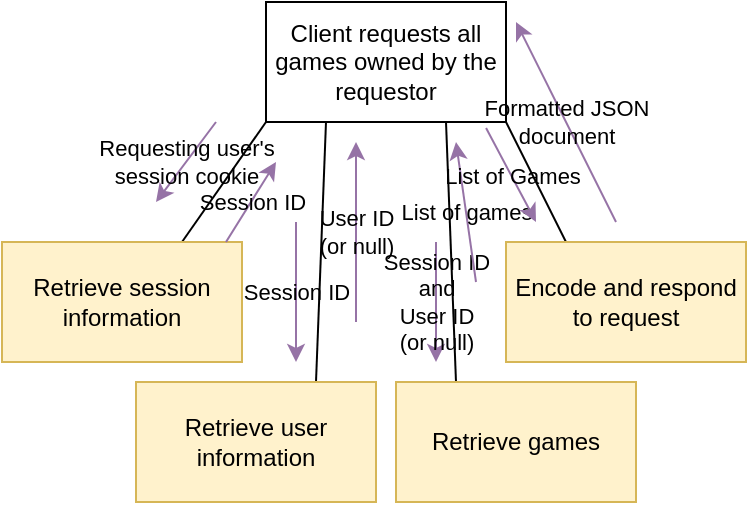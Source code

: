 <mxfile version="20.5.3" type="github">
  <diagram id="sADmDsKKLAJHKcJqgArQ" name="Page-1">
    <mxGraphModel dx="1375" dy="762" grid="1" gridSize="10" guides="1" tooltips="1" connect="1" arrows="1" fold="1" page="1" pageScale="1" pageWidth="1169" pageHeight="827" math="0" shadow="0">
      <root>
        <mxCell id="0" />
        <mxCell id="1" parent="0" />
        <mxCell id="_1aVd8an_PtlZR7n072Y-1" value="Client requests all games owned by the requestor" style="rounded=0;whiteSpace=wrap;html=1;" vertex="1" parent="1">
          <mxGeometry x="525" y="80" width="120" height="60" as="geometry" />
        </mxCell>
        <mxCell id="_1aVd8an_PtlZR7n072Y-2" value="" style="endArrow=none;html=1;rounded=0;entryX=0;entryY=1;entryDx=0;entryDy=0;exitX=0.75;exitY=0;exitDx=0;exitDy=0;" edge="1" parent="1" source="_1aVd8an_PtlZR7n072Y-6" target="_1aVd8an_PtlZR7n072Y-1">
          <mxGeometry width="50" height="50" relative="1" as="geometry">
            <mxPoint x="480" y="200" as="sourcePoint" />
            <mxPoint x="610" y="370" as="targetPoint" />
          </mxGeometry>
        </mxCell>
        <mxCell id="_1aVd8an_PtlZR7n072Y-3" value="" style="endArrow=none;html=1;rounded=0;entryX=0.25;entryY=1;entryDx=0;entryDy=0;exitX=0.75;exitY=0;exitDx=0;exitDy=0;" edge="1" parent="1" source="_1aVd8an_PtlZR7n072Y-7" target="_1aVd8an_PtlZR7n072Y-1">
          <mxGeometry width="50" height="50" relative="1" as="geometry">
            <mxPoint x="555" y="240" as="sourcePoint" />
            <mxPoint x="610" y="370" as="targetPoint" />
          </mxGeometry>
        </mxCell>
        <mxCell id="_1aVd8an_PtlZR7n072Y-4" value="" style="endArrow=none;html=1;rounded=0;entryX=0.75;entryY=1;entryDx=0;entryDy=0;exitX=0.25;exitY=0;exitDx=0;exitDy=0;" edge="1" parent="1" source="_1aVd8an_PtlZR7n072Y-8" target="_1aVd8an_PtlZR7n072Y-1">
          <mxGeometry width="50" height="50" relative="1" as="geometry">
            <mxPoint x="615" y="240" as="sourcePoint" />
            <mxPoint x="610" y="370" as="targetPoint" />
          </mxGeometry>
        </mxCell>
        <mxCell id="_1aVd8an_PtlZR7n072Y-5" value="" style="endArrow=none;html=1;rounded=0;entryX=1;entryY=1;entryDx=0;entryDy=0;exitX=0.25;exitY=0;exitDx=0;exitDy=0;" edge="1" parent="1" source="_1aVd8an_PtlZR7n072Y-9" target="_1aVd8an_PtlZR7n072Y-1">
          <mxGeometry width="50" height="50" relative="1" as="geometry">
            <mxPoint x="680" y="200" as="sourcePoint" />
            <mxPoint x="680" y="220" as="targetPoint" />
          </mxGeometry>
        </mxCell>
        <mxCell id="_1aVd8an_PtlZR7n072Y-6" value="Retrieve session information" style="rounded=0;whiteSpace=wrap;html=1;fillColor=#fff2cc;strokeColor=#d6b656;" vertex="1" parent="1">
          <mxGeometry x="393" y="200" width="120" height="60" as="geometry" />
        </mxCell>
        <mxCell id="_1aVd8an_PtlZR7n072Y-7" value="Retrieve user information" style="rounded=0;whiteSpace=wrap;html=1;fillColor=#fff2cc;strokeColor=#d6b656;" vertex="1" parent="1">
          <mxGeometry x="460" y="270" width="120" height="60" as="geometry" />
        </mxCell>
        <mxCell id="_1aVd8an_PtlZR7n072Y-8" value="Retrieve games" style="rounded=0;whiteSpace=wrap;html=1;fillColor=#fff2cc;strokeColor=#d6b656;" vertex="1" parent="1">
          <mxGeometry x="590" y="270" width="120" height="60" as="geometry" />
        </mxCell>
        <mxCell id="_1aVd8an_PtlZR7n072Y-9" value="Encode and respond to request" style="rounded=0;whiteSpace=wrap;html=1;fillColor=#fff2cc;strokeColor=#d6b656;" vertex="1" parent="1">
          <mxGeometry x="645" y="200" width="120" height="60" as="geometry" />
        </mxCell>
        <mxCell id="_1aVd8an_PtlZR7n072Y-11" value="" style="endArrow=classic;html=1;rounded=0;fillColor=#e1d5e7;strokeColor=#9673a6;" edge="1" parent="1">
          <mxGeometry relative="1" as="geometry">
            <mxPoint x="500" y="140" as="sourcePoint" />
            <mxPoint x="470" y="180" as="targetPoint" />
          </mxGeometry>
        </mxCell>
        <mxCell id="_1aVd8an_PtlZR7n072Y-12" value="Requesting user&#39;s&lt;br&gt;session cookie" style="edgeLabel;resizable=0;html=1;align=center;verticalAlign=middle;labelBackgroundColor=none;" connectable="0" vertex="1" parent="_1aVd8an_PtlZR7n072Y-11">
          <mxGeometry relative="1" as="geometry" />
        </mxCell>
        <mxCell id="_1aVd8an_PtlZR7n072Y-13" value="" style="endArrow=classic;html=1;rounded=0;fillColor=#e1d5e7;strokeColor=#9673a6;" edge="1" parent="1">
          <mxGeometry relative="1" as="geometry">
            <mxPoint x="505" y="200" as="sourcePoint" />
            <mxPoint x="530" y="160" as="targetPoint" />
          </mxGeometry>
        </mxCell>
        <mxCell id="_1aVd8an_PtlZR7n072Y-14" value="Session ID" style="edgeLabel;resizable=0;html=1;align=center;verticalAlign=middle;labelBackgroundColor=none;" connectable="0" vertex="1" parent="_1aVd8an_PtlZR7n072Y-13">
          <mxGeometry relative="1" as="geometry" />
        </mxCell>
        <mxCell id="_1aVd8an_PtlZR7n072Y-16" value="" style="endArrow=classic;html=1;rounded=0;fillColor=#e1d5e7;strokeColor=#9673a6;" edge="1" parent="1">
          <mxGeometry relative="1" as="geometry">
            <mxPoint x="540" y="190" as="sourcePoint" />
            <mxPoint x="540" y="260" as="targetPoint" />
          </mxGeometry>
        </mxCell>
        <mxCell id="_1aVd8an_PtlZR7n072Y-17" value="Session ID" style="edgeLabel;resizable=0;html=1;align=center;verticalAlign=middle;labelBackgroundColor=none;" connectable="0" vertex="1" parent="_1aVd8an_PtlZR7n072Y-16">
          <mxGeometry relative="1" as="geometry" />
        </mxCell>
        <mxCell id="_1aVd8an_PtlZR7n072Y-19" value="" style="endArrow=classic;html=1;rounded=0;fillColor=#e1d5e7;strokeColor=#9673a6;" edge="1" parent="1">
          <mxGeometry relative="1" as="geometry">
            <mxPoint x="570" y="240" as="sourcePoint" />
            <mxPoint x="570" y="150" as="targetPoint" />
          </mxGeometry>
        </mxCell>
        <mxCell id="_1aVd8an_PtlZR7n072Y-20" value="User ID&lt;br&gt;(or null)" style="edgeLabel;resizable=0;html=1;align=center;verticalAlign=middle;labelBackgroundColor=none;" connectable="0" vertex="1" parent="_1aVd8an_PtlZR7n072Y-19">
          <mxGeometry relative="1" as="geometry" />
        </mxCell>
        <mxCell id="_1aVd8an_PtlZR7n072Y-21" value="" style="endArrow=classic;html=1;rounded=0;fillColor=#e1d5e7;strokeColor=#9673a6;" edge="1" parent="1">
          <mxGeometry relative="1" as="geometry">
            <mxPoint x="610" y="200" as="sourcePoint" />
            <mxPoint x="610" y="260" as="targetPoint" />
          </mxGeometry>
        </mxCell>
        <mxCell id="_1aVd8an_PtlZR7n072Y-22" value="Session ID&lt;br&gt;and&lt;br&gt;User ID&lt;br&gt;(or null)" style="edgeLabel;resizable=0;html=1;align=center;verticalAlign=middle;labelBackgroundColor=none;" connectable="0" vertex="1" parent="_1aVd8an_PtlZR7n072Y-21">
          <mxGeometry relative="1" as="geometry" />
        </mxCell>
        <mxCell id="_1aVd8an_PtlZR7n072Y-26" value="" style="endArrow=classic;html=1;rounded=0;fillColor=#e1d5e7;strokeColor=#9673a6;" edge="1" parent="1">
          <mxGeometry relative="1" as="geometry">
            <mxPoint x="630" y="220" as="sourcePoint" />
            <mxPoint x="620" y="150" as="targetPoint" />
          </mxGeometry>
        </mxCell>
        <mxCell id="_1aVd8an_PtlZR7n072Y-27" value="List of games" style="edgeLabel;resizable=0;html=1;align=center;verticalAlign=middle;labelBackgroundColor=none;" connectable="0" vertex="1" parent="_1aVd8an_PtlZR7n072Y-26">
          <mxGeometry relative="1" as="geometry" />
        </mxCell>
        <mxCell id="_1aVd8an_PtlZR7n072Y-29" value="" style="endArrow=classic;html=1;rounded=0;fillColor=#e1d5e7;strokeColor=#9673a6;exitX=0.917;exitY=1.05;exitDx=0;exitDy=0;exitPerimeter=0;" edge="1" parent="1" source="_1aVd8an_PtlZR7n072Y-1">
          <mxGeometry relative="1" as="geometry">
            <mxPoint x="670" y="340" as="sourcePoint" />
            <mxPoint x="660" y="190" as="targetPoint" />
          </mxGeometry>
        </mxCell>
        <mxCell id="_1aVd8an_PtlZR7n072Y-30" value="List of Games" style="edgeLabel;resizable=0;html=1;align=center;verticalAlign=middle;labelBackgroundColor=none;" connectable="0" vertex="1" parent="_1aVd8an_PtlZR7n072Y-29">
          <mxGeometry relative="1" as="geometry" />
        </mxCell>
        <mxCell id="_1aVd8an_PtlZR7n072Y-31" value="" style="endArrow=classic;html=1;rounded=0;fillColor=#e1d5e7;strokeColor=#9673a6;" edge="1" parent="1">
          <mxGeometry relative="1" as="geometry">
            <mxPoint x="700" y="190" as="sourcePoint" />
            <mxPoint x="650" y="90" as="targetPoint" />
          </mxGeometry>
        </mxCell>
        <mxCell id="_1aVd8an_PtlZR7n072Y-32" value="Formatted JSON&lt;br&gt;document" style="edgeLabel;resizable=0;html=1;align=center;verticalAlign=middle;labelBackgroundColor=none;" connectable="0" vertex="1" parent="_1aVd8an_PtlZR7n072Y-31">
          <mxGeometry relative="1" as="geometry" />
        </mxCell>
      </root>
    </mxGraphModel>
  </diagram>
</mxfile>
